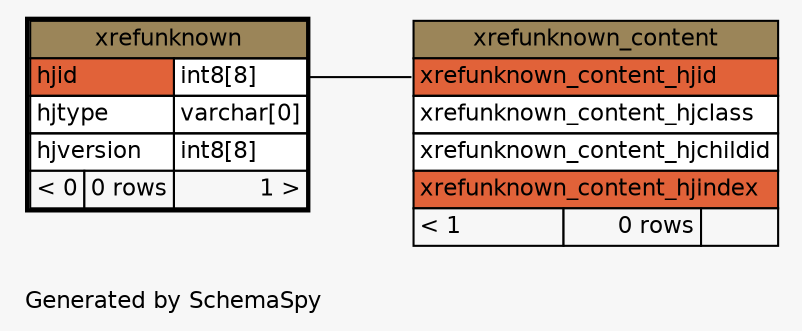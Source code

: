// dot 2.22.2 on Windows Vista 6.0
// SchemaSpy rev 536
digraph "oneDegreeRelationshipsDiagram" {
  graph [
    rankdir="RL"
    bgcolor="#f7f7f7"
    label="\nGenerated by SchemaSpy"
    labeljust="l"
    nodesep="0.18"
    ranksep="0.46"
    fontname="Helvetica"
    fontsize="11"
  ];
  node [
    fontname="Helvetica"
    fontsize="11"
    shape="plaintext"
  ];
  edge [
    arrowsize="0.8"
  ];
  "xrefunknown_content":"xrefunknown_content_hjid":w -> "xrefunknown":"hjid.type":e [arrowhead=none arrowtail=crowodot];
  "xrefunknown" [
    label=<
    <TABLE BORDER="2" CELLBORDER="1" CELLSPACING="0" BGCOLOR="#ffffff">
      <TR><TD COLSPAN="3" BGCOLOR="#9b8559" ALIGN="CENTER">xrefunknown</TD></TR>
      <TR><TD PORT="hjid" COLSPAN="2" BGCOLOR="#e16239" ALIGN="LEFT">hjid</TD><TD PORT="hjid.type" ALIGN="LEFT">int8[8]</TD></TR>
      <TR><TD PORT="hjtype" COLSPAN="2" ALIGN="LEFT">hjtype</TD><TD PORT="hjtype.type" ALIGN="LEFT">varchar[0]</TD></TR>
      <TR><TD PORT="hjversion" COLSPAN="2" ALIGN="LEFT">hjversion</TD><TD PORT="hjversion.type" ALIGN="LEFT">int8[8]</TD></TR>
      <TR><TD ALIGN="LEFT" BGCOLOR="#f7f7f7">&lt; 0</TD><TD ALIGN="RIGHT" BGCOLOR="#f7f7f7">0 rows</TD><TD ALIGN="RIGHT" BGCOLOR="#f7f7f7">1 &gt;</TD></TR>
    </TABLE>>
    URL="xrefunknown.html"
    tooltip="xrefunknown"
  ];
  "xrefunknown_content" [
    label=<
    <TABLE BORDER="0" CELLBORDER="1" CELLSPACING="0" BGCOLOR="#ffffff">
      <TR><TD COLSPAN="3" BGCOLOR="#9b8559" ALIGN="CENTER">xrefunknown_content</TD></TR>
      <TR><TD PORT="xrefunknown_content_hjid" COLSPAN="3" BGCOLOR="#e16239" ALIGN="LEFT">xrefunknown_content_hjid</TD></TR>
      <TR><TD PORT="xrefunknown_content_hjclass" COLSPAN="3" ALIGN="LEFT">xrefunknown_content_hjclass</TD></TR>
      <TR><TD PORT="xrefunknown_content_hjchildid" COLSPAN="3" ALIGN="LEFT">xrefunknown_content_hjchildid</TD></TR>
      <TR><TD PORT="xrefunknown_content_hjindex" COLSPAN="3" BGCOLOR="#e16239" ALIGN="LEFT">xrefunknown_content_hjindex</TD></TR>
      <TR><TD ALIGN="LEFT" BGCOLOR="#f7f7f7">&lt; 1</TD><TD ALIGN="RIGHT" BGCOLOR="#f7f7f7">0 rows</TD><TD ALIGN="RIGHT" BGCOLOR="#f7f7f7">  </TD></TR>
    </TABLE>>
    URL="xrefunknown_content.html"
    tooltip="xrefunknown_content"
  ];
}
